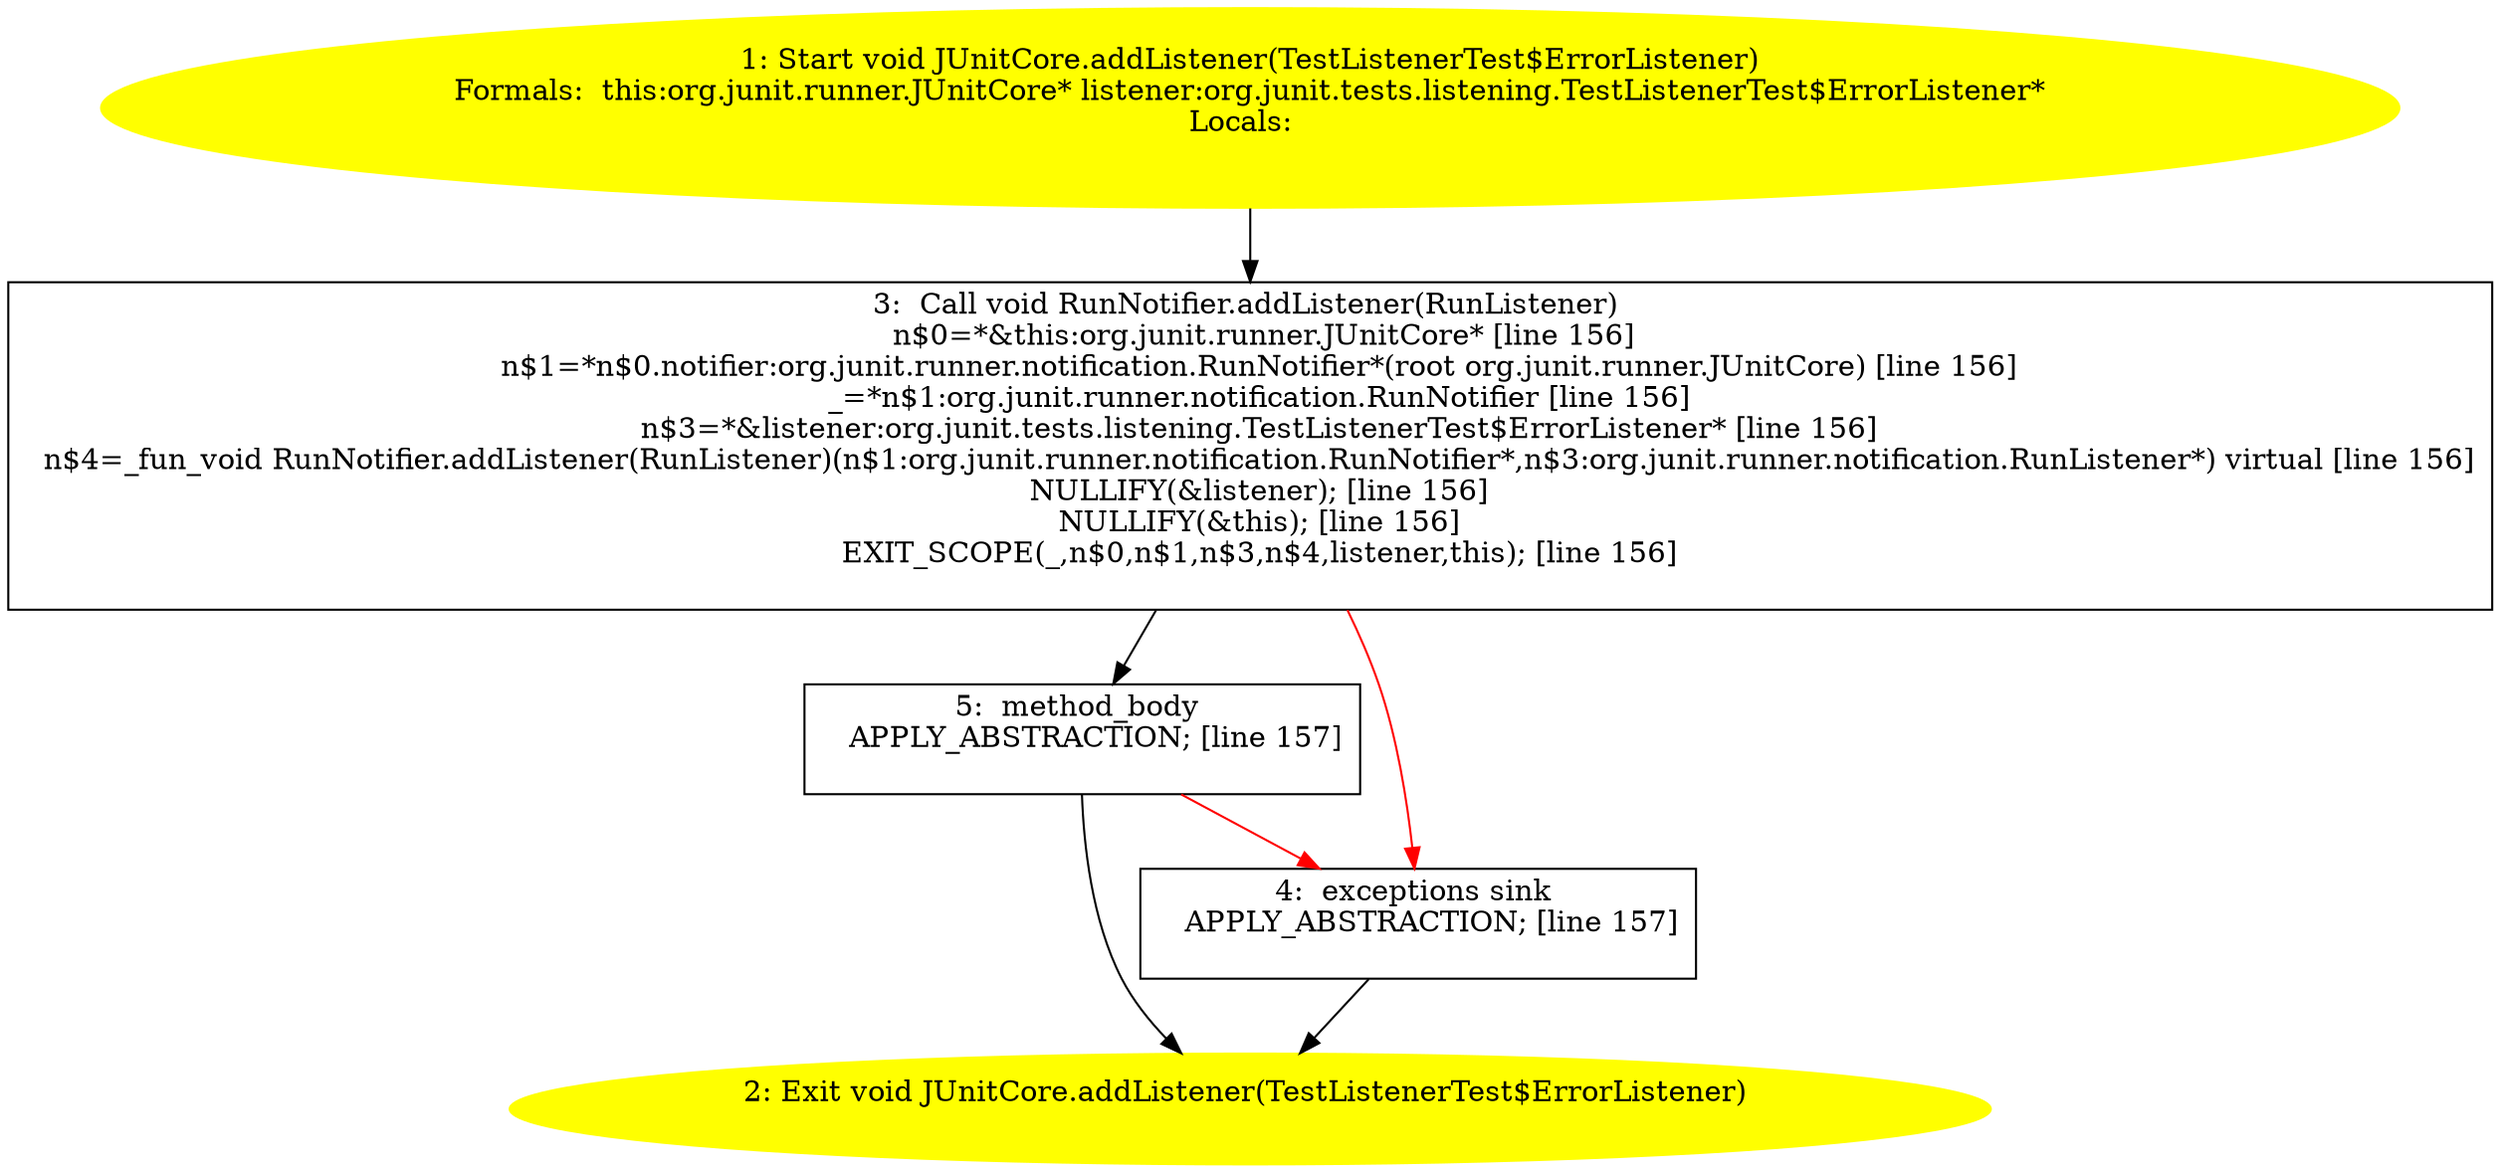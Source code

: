 /* @generated */
digraph cfg {
"org.junit.runner.JUnitCore.addListener(org.junit.tests.listening.TestListenerTest$ErrorListener):voi.5358dc1467197c53bd48d419b3b2c0f7_1" [label="1: Start void JUnitCore.addListener(TestListenerTest$ErrorListener)\nFormals:  this:org.junit.runner.JUnitCore* listener:org.junit.tests.listening.TestListenerTest$ErrorListener*\nLocals:  \n  " color=yellow style=filled]
	

	 "org.junit.runner.JUnitCore.addListener(org.junit.tests.listening.TestListenerTest$ErrorListener):voi.5358dc1467197c53bd48d419b3b2c0f7_1" -> "org.junit.runner.JUnitCore.addListener(org.junit.tests.listening.TestListenerTest$ErrorListener):voi.5358dc1467197c53bd48d419b3b2c0f7_3" ;
"org.junit.runner.JUnitCore.addListener(org.junit.tests.listening.TestListenerTest$ErrorListener):voi.5358dc1467197c53bd48d419b3b2c0f7_2" [label="2: Exit void JUnitCore.addListener(TestListenerTest$ErrorListener) \n  " color=yellow style=filled]
	

"org.junit.runner.JUnitCore.addListener(org.junit.tests.listening.TestListenerTest$ErrorListener):voi.5358dc1467197c53bd48d419b3b2c0f7_3" [label="3:  Call void RunNotifier.addListener(RunListener) \n   n$0=*&this:org.junit.runner.JUnitCore* [line 156]\n  n$1=*n$0.notifier:org.junit.runner.notification.RunNotifier*(root org.junit.runner.JUnitCore) [line 156]\n  _=*n$1:org.junit.runner.notification.RunNotifier [line 156]\n  n$3=*&listener:org.junit.tests.listening.TestListenerTest$ErrorListener* [line 156]\n  n$4=_fun_void RunNotifier.addListener(RunListener)(n$1:org.junit.runner.notification.RunNotifier*,n$3:org.junit.runner.notification.RunListener*) virtual [line 156]\n  NULLIFY(&listener); [line 156]\n  NULLIFY(&this); [line 156]\n  EXIT_SCOPE(_,n$0,n$1,n$3,n$4,listener,this); [line 156]\n " shape="box"]
	

	 "org.junit.runner.JUnitCore.addListener(org.junit.tests.listening.TestListenerTest$ErrorListener):voi.5358dc1467197c53bd48d419b3b2c0f7_3" -> "org.junit.runner.JUnitCore.addListener(org.junit.tests.listening.TestListenerTest$ErrorListener):voi.5358dc1467197c53bd48d419b3b2c0f7_5" ;
	 "org.junit.runner.JUnitCore.addListener(org.junit.tests.listening.TestListenerTest$ErrorListener):voi.5358dc1467197c53bd48d419b3b2c0f7_3" -> "org.junit.runner.JUnitCore.addListener(org.junit.tests.listening.TestListenerTest$ErrorListener):voi.5358dc1467197c53bd48d419b3b2c0f7_4" [color="red" ];
"org.junit.runner.JUnitCore.addListener(org.junit.tests.listening.TestListenerTest$ErrorListener):voi.5358dc1467197c53bd48d419b3b2c0f7_4" [label="4:  exceptions sink \n   APPLY_ABSTRACTION; [line 157]\n " shape="box"]
	

	 "org.junit.runner.JUnitCore.addListener(org.junit.tests.listening.TestListenerTest$ErrorListener):voi.5358dc1467197c53bd48d419b3b2c0f7_4" -> "org.junit.runner.JUnitCore.addListener(org.junit.tests.listening.TestListenerTest$ErrorListener):voi.5358dc1467197c53bd48d419b3b2c0f7_2" ;
"org.junit.runner.JUnitCore.addListener(org.junit.tests.listening.TestListenerTest$ErrorListener):voi.5358dc1467197c53bd48d419b3b2c0f7_5" [label="5:  method_body \n   APPLY_ABSTRACTION; [line 157]\n " shape="box"]
	

	 "org.junit.runner.JUnitCore.addListener(org.junit.tests.listening.TestListenerTest$ErrorListener):voi.5358dc1467197c53bd48d419b3b2c0f7_5" -> "org.junit.runner.JUnitCore.addListener(org.junit.tests.listening.TestListenerTest$ErrorListener):voi.5358dc1467197c53bd48d419b3b2c0f7_2" ;
	 "org.junit.runner.JUnitCore.addListener(org.junit.tests.listening.TestListenerTest$ErrorListener):voi.5358dc1467197c53bd48d419b3b2c0f7_5" -> "org.junit.runner.JUnitCore.addListener(org.junit.tests.listening.TestListenerTest$ErrorListener):voi.5358dc1467197c53bd48d419b3b2c0f7_4" [color="red" ];
}
